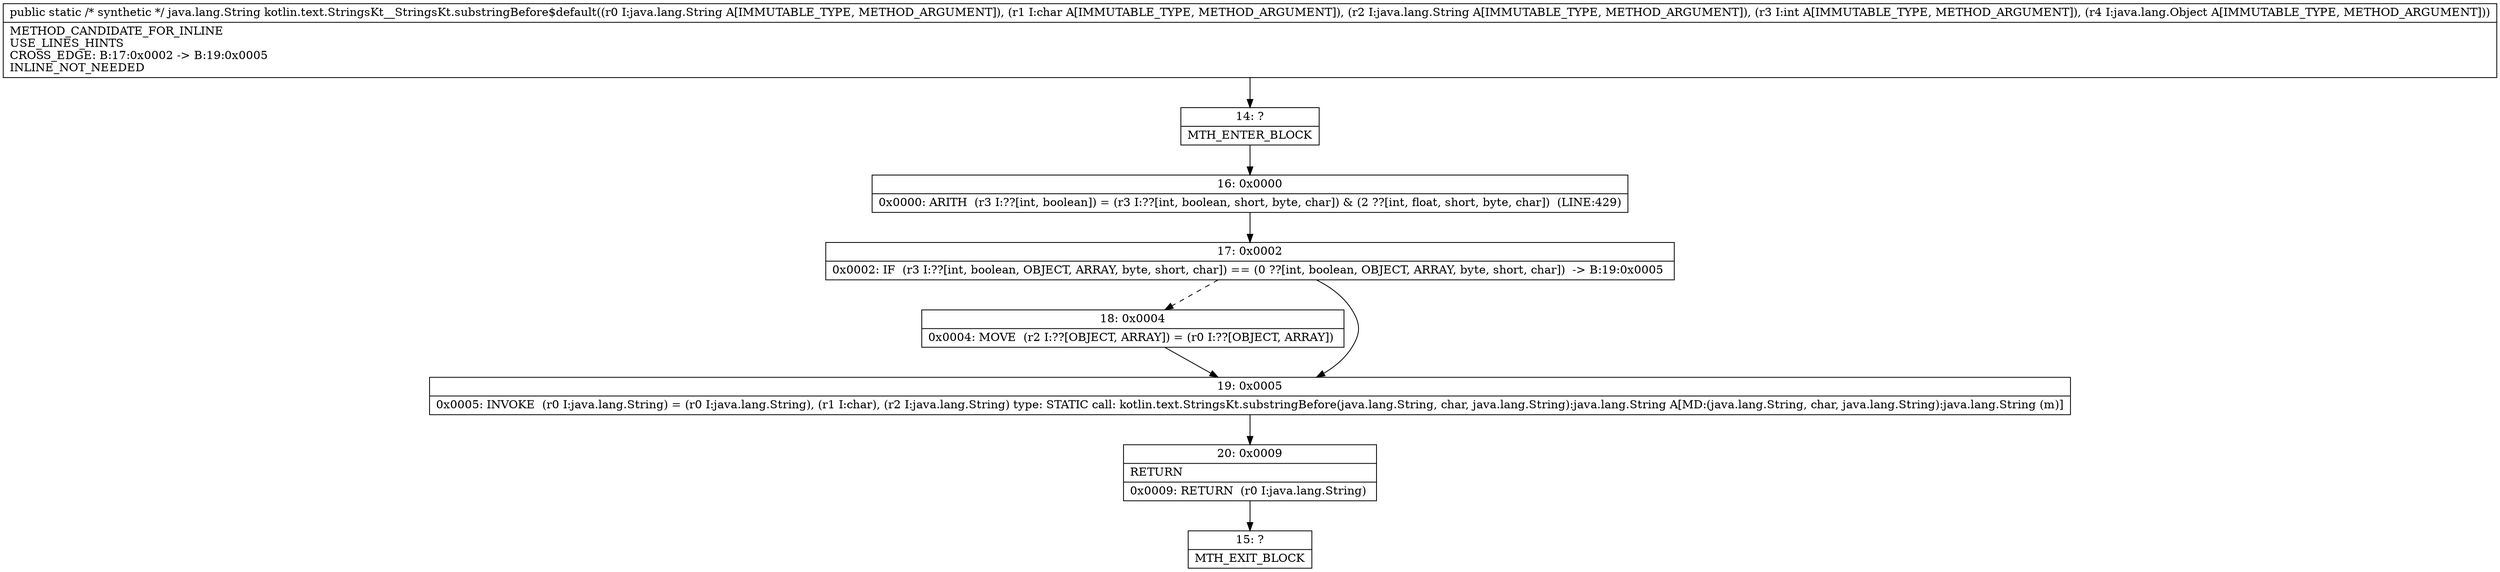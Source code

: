 digraph "CFG forkotlin.text.StringsKt__StringsKt.substringBefore$default(Ljava\/lang\/String;CLjava\/lang\/String;ILjava\/lang\/Object;)Ljava\/lang\/String;" {
Node_14 [shape=record,label="{14\:\ ?|MTH_ENTER_BLOCK\l}"];
Node_16 [shape=record,label="{16\:\ 0x0000|0x0000: ARITH  (r3 I:??[int, boolean]) = (r3 I:??[int, boolean, short, byte, char]) & (2 ??[int, float, short, byte, char])  (LINE:429)\l}"];
Node_17 [shape=record,label="{17\:\ 0x0002|0x0002: IF  (r3 I:??[int, boolean, OBJECT, ARRAY, byte, short, char]) == (0 ??[int, boolean, OBJECT, ARRAY, byte, short, char])  \-\> B:19:0x0005 \l}"];
Node_18 [shape=record,label="{18\:\ 0x0004|0x0004: MOVE  (r2 I:??[OBJECT, ARRAY]) = (r0 I:??[OBJECT, ARRAY]) \l}"];
Node_19 [shape=record,label="{19\:\ 0x0005|0x0005: INVOKE  (r0 I:java.lang.String) = (r0 I:java.lang.String), (r1 I:char), (r2 I:java.lang.String) type: STATIC call: kotlin.text.StringsKt.substringBefore(java.lang.String, char, java.lang.String):java.lang.String A[MD:(java.lang.String, char, java.lang.String):java.lang.String (m)]\l}"];
Node_20 [shape=record,label="{20\:\ 0x0009|RETURN\l|0x0009: RETURN  (r0 I:java.lang.String) \l}"];
Node_15 [shape=record,label="{15\:\ ?|MTH_EXIT_BLOCK\l}"];
MethodNode[shape=record,label="{public static \/* synthetic *\/ java.lang.String kotlin.text.StringsKt__StringsKt.substringBefore$default((r0 I:java.lang.String A[IMMUTABLE_TYPE, METHOD_ARGUMENT]), (r1 I:char A[IMMUTABLE_TYPE, METHOD_ARGUMENT]), (r2 I:java.lang.String A[IMMUTABLE_TYPE, METHOD_ARGUMENT]), (r3 I:int A[IMMUTABLE_TYPE, METHOD_ARGUMENT]), (r4 I:java.lang.Object A[IMMUTABLE_TYPE, METHOD_ARGUMENT]))  | METHOD_CANDIDATE_FOR_INLINE\lUSE_LINES_HINTS\lCROSS_EDGE: B:17:0x0002 \-\> B:19:0x0005\lINLINE_NOT_NEEDED\l}"];
MethodNode -> Node_14;Node_14 -> Node_16;
Node_16 -> Node_17;
Node_17 -> Node_18[style=dashed];
Node_17 -> Node_19;
Node_18 -> Node_19;
Node_19 -> Node_20;
Node_20 -> Node_15;
}

